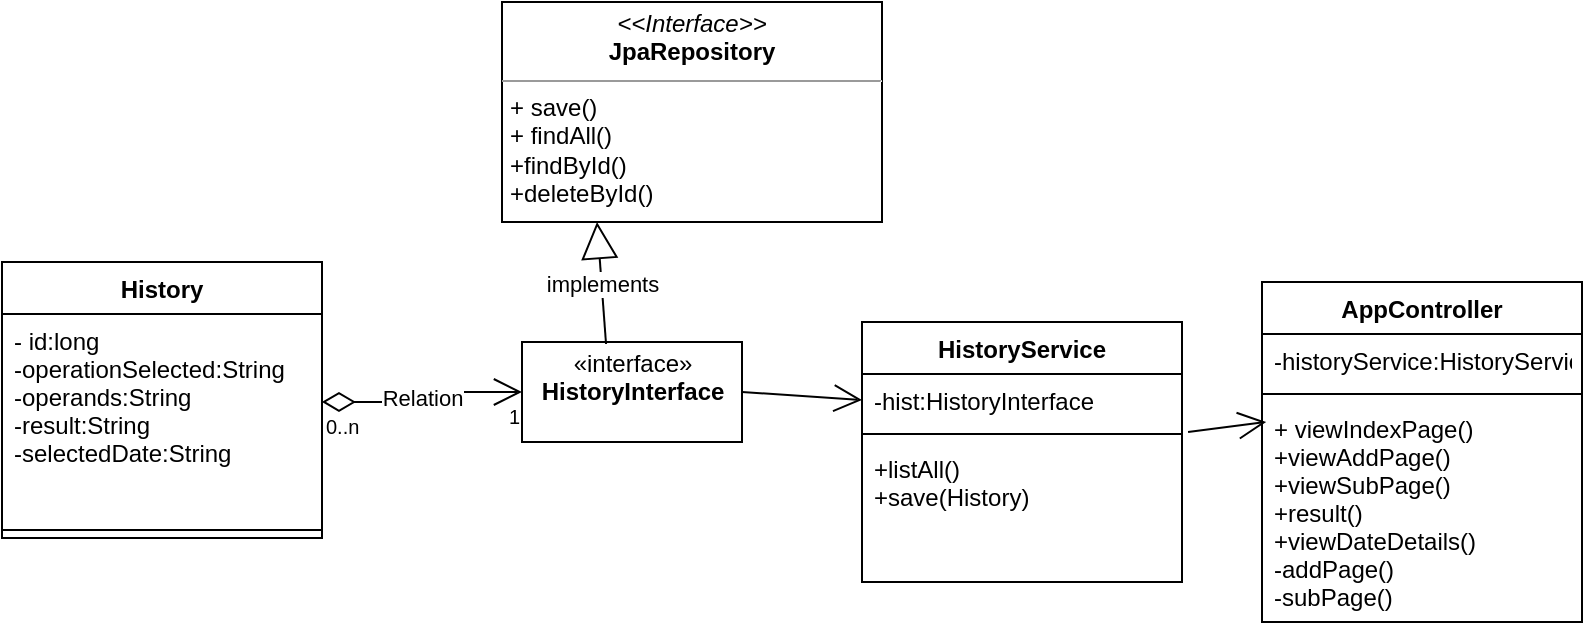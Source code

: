 <mxfile version="12.9.14" type="device"><diagram id="C5RBs43oDa-KdzZeNtuy" name="Page-1"><mxGraphModel dx="868" dy="450" grid="1" gridSize="10" guides="1" tooltips="1" connect="1" arrows="1" fold="1" page="1" pageScale="1" pageWidth="827" pageHeight="1169" math="0" shadow="0"><root><mxCell id="WIyWlLk6GJQsqaUBKTNV-0"/><mxCell id="WIyWlLk6GJQsqaUBKTNV-1" parent="WIyWlLk6GJQsqaUBKTNV-0"/><mxCell id="oh3AbRajIevYx80hy8ZI-0" value="History" style="swimlane;fontStyle=1;align=center;verticalAlign=top;childLayout=stackLayout;horizontal=1;startSize=26;horizontalStack=0;resizeParent=1;resizeParentMax=0;resizeLast=0;collapsible=1;marginBottom=0;" vertex="1" parent="WIyWlLk6GJQsqaUBKTNV-1"><mxGeometry x="30" y="130" width="160" height="138" as="geometry"/></mxCell><mxCell id="oh3AbRajIevYx80hy8ZI-1" value="- id:long&#10;-operationSelected:String&#10;-operands:String&#10;-result:String&#10;-selectedDate:String&#10;" style="text;strokeColor=none;fillColor=none;align=left;verticalAlign=top;spacingLeft=4;spacingRight=4;overflow=hidden;rotatable=0;points=[[0,0.5],[1,0.5]];portConstraint=eastwest;" vertex="1" parent="oh3AbRajIevYx80hy8ZI-0"><mxGeometry y="26" width="160" height="104" as="geometry"/></mxCell><mxCell id="oh3AbRajIevYx80hy8ZI-2" value="" style="line;strokeWidth=1;fillColor=none;align=left;verticalAlign=middle;spacingTop=-1;spacingLeft=3;spacingRight=3;rotatable=0;labelPosition=right;points=[];portConstraint=eastwest;" vertex="1" parent="oh3AbRajIevYx80hy8ZI-0"><mxGeometry y="130" width="160" height="8" as="geometry"/></mxCell><mxCell id="oh3AbRajIevYx80hy8ZI-4" value="«interface»&lt;br&gt;&lt;b&gt;HistoryInterface&lt;br&gt;&lt;br&gt;&lt;/b&gt;" style="html=1;" vertex="1" parent="WIyWlLk6GJQsqaUBKTNV-1"><mxGeometry x="290" y="170" width="110" height="50" as="geometry"/></mxCell><mxCell id="oh3AbRajIevYx80hy8ZI-6" value="&lt;p style=&quot;margin: 0px ; margin-top: 4px ; text-align: center&quot;&gt;&lt;i&gt;&amp;lt;&amp;lt;Interface&amp;gt;&amp;gt;&lt;/i&gt;&lt;br&gt;&lt;b&gt;JpaRepository&lt;/b&gt;&lt;br&gt;&lt;/p&gt;&lt;hr size=&quot;1&quot;&gt;&lt;p style=&quot;margin: 0px ; margin-left: 4px&quot;&gt;&lt;span&gt;+ save()&lt;/span&gt;&lt;/p&gt;&lt;p style=&quot;margin: 0px ; margin-left: 4px&quot;&gt;+ findAll()&lt;/p&gt;&lt;p style=&quot;margin: 0px ; margin-left: 4px&quot;&gt;+findById()&lt;/p&gt;&lt;p style=&quot;margin: 0px ; margin-left: 4px&quot;&gt;+deleteById()&lt;/p&gt;" style="verticalAlign=top;align=left;overflow=fill;fontSize=12;fontFamily=Helvetica;html=1;" vertex="1" parent="WIyWlLk6GJQsqaUBKTNV-1"><mxGeometry x="280" width="190" height="110" as="geometry"/></mxCell><mxCell id="oh3AbRajIevYx80hy8ZI-7" value="HistoryService" style="swimlane;fontStyle=1;align=center;verticalAlign=top;childLayout=stackLayout;horizontal=1;startSize=26;horizontalStack=0;resizeParent=1;resizeParentMax=0;resizeLast=0;collapsible=1;marginBottom=0;" vertex="1" parent="WIyWlLk6GJQsqaUBKTNV-1"><mxGeometry x="460" y="160" width="160" height="130" as="geometry"/></mxCell><mxCell id="oh3AbRajIevYx80hy8ZI-8" value="-hist:HistoryInterface" style="text;strokeColor=none;fillColor=none;align=left;verticalAlign=top;spacingLeft=4;spacingRight=4;overflow=hidden;rotatable=0;points=[[0,0.5],[1,0.5]];portConstraint=eastwest;" vertex="1" parent="oh3AbRajIevYx80hy8ZI-7"><mxGeometry y="26" width="160" height="26" as="geometry"/></mxCell><mxCell id="oh3AbRajIevYx80hy8ZI-9" value="" style="line;strokeWidth=1;fillColor=none;align=left;verticalAlign=middle;spacingTop=-1;spacingLeft=3;spacingRight=3;rotatable=0;labelPosition=right;points=[];portConstraint=eastwest;" vertex="1" parent="oh3AbRajIevYx80hy8ZI-7"><mxGeometry y="52" width="160" height="8" as="geometry"/></mxCell><mxCell id="oh3AbRajIevYx80hy8ZI-10" value="+listAll()&#10;+save(History)&#10;" style="text;strokeColor=none;fillColor=none;align=left;verticalAlign=top;spacingLeft=4;spacingRight=4;overflow=hidden;rotatable=0;points=[[0,0.5],[1,0.5]];portConstraint=eastwest;" vertex="1" parent="oh3AbRajIevYx80hy8ZI-7"><mxGeometry y="60" width="160" height="70" as="geometry"/></mxCell><mxCell id="oh3AbRajIevYx80hy8ZI-15" value="Relation" style="endArrow=open;html=1;endSize=12;startArrow=diamondThin;startSize=14;startFill=0;edgeStyle=orthogonalEdgeStyle;entryX=0;entryY=0.5;entryDx=0;entryDy=0;exitX=1;exitY=0.423;exitDx=0;exitDy=0;exitPerimeter=0;" edge="1" parent="WIyWlLk6GJQsqaUBKTNV-1" source="oh3AbRajIevYx80hy8ZI-1" target="oh3AbRajIevYx80hy8ZI-4"><mxGeometry relative="1" as="geometry"><mxPoint x="330" y="220" as="sourcePoint"/><mxPoint x="490" y="220" as="targetPoint"/><Array as="points"/></mxGeometry></mxCell><mxCell id="oh3AbRajIevYx80hy8ZI-16" value="0..n" style="resizable=0;html=1;align=left;verticalAlign=top;labelBackgroundColor=#ffffff;fontSize=10;" connectable="0" vertex="1" parent="oh3AbRajIevYx80hy8ZI-15"><mxGeometry x="-1" relative="1" as="geometry"/></mxCell><mxCell id="oh3AbRajIevYx80hy8ZI-17" value="1" style="resizable=0;html=1;align=right;verticalAlign=top;labelBackgroundColor=#ffffff;fontSize=10;" connectable="0" vertex="1" parent="oh3AbRajIevYx80hy8ZI-15"><mxGeometry x="1" relative="1" as="geometry"/></mxCell><mxCell id="oh3AbRajIevYx80hy8ZI-18" value="implements" style="endArrow=block;endSize=16;endFill=0;html=1;exitX=0.382;exitY=0.02;exitDx=0;exitDy=0;exitPerimeter=0;entryX=0.25;entryY=1;entryDx=0;entryDy=0;" edge="1" parent="WIyWlLk6GJQsqaUBKTNV-1" source="oh3AbRajIevYx80hy8ZI-4" target="oh3AbRajIevYx80hy8ZI-6"><mxGeometry width="160" relative="1" as="geometry"><mxPoint x="330" y="220" as="sourcePoint"/><mxPoint x="490" y="220" as="targetPoint"/></mxGeometry></mxCell><mxCell id="oh3AbRajIevYx80hy8ZI-19" value="" style="endArrow=open;endFill=1;endSize=12;html=1;exitX=1;exitY=0.5;exitDx=0;exitDy=0;entryX=0;entryY=0.5;entryDx=0;entryDy=0;" edge="1" parent="WIyWlLk6GJQsqaUBKTNV-1" source="oh3AbRajIevYx80hy8ZI-4" target="oh3AbRajIevYx80hy8ZI-8"><mxGeometry width="160" relative="1" as="geometry"><mxPoint x="330" y="220" as="sourcePoint"/><mxPoint x="490" y="220" as="targetPoint"/></mxGeometry></mxCell><mxCell id="oh3AbRajIevYx80hy8ZI-20" value="" style="endArrow=open;endFill=1;endSize=12;html=1;exitX=1.019;exitY=-0.071;exitDx=0;exitDy=0;exitPerimeter=0;entryX=0.013;entryY=0.091;entryDx=0;entryDy=0;entryPerimeter=0;" edge="1" parent="WIyWlLk6GJQsqaUBKTNV-1" source="oh3AbRajIevYx80hy8ZI-10" target="oh3AbRajIevYx80hy8ZI-14"><mxGeometry width="160" relative="1" as="geometry"><mxPoint x="330" y="220" as="sourcePoint"/><mxPoint x="490" y="220" as="targetPoint"/></mxGeometry></mxCell><mxCell id="oh3AbRajIevYx80hy8ZI-11" value="AppController" style="swimlane;fontStyle=1;align=center;verticalAlign=top;childLayout=stackLayout;horizontal=1;startSize=26;horizontalStack=0;resizeParent=1;resizeParentMax=0;resizeLast=0;collapsible=1;marginBottom=0;" vertex="1" parent="WIyWlLk6GJQsqaUBKTNV-1"><mxGeometry x="660" y="140" width="160" height="170" as="geometry"/></mxCell><mxCell id="oh3AbRajIevYx80hy8ZI-12" value="-historyService:HistoryService" style="text;strokeColor=none;fillColor=none;align=left;verticalAlign=top;spacingLeft=4;spacingRight=4;overflow=hidden;rotatable=0;points=[[0,0.5],[1,0.5]];portConstraint=eastwest;" vertex="1" parent="oh3AbRajIevYx80hy8ZI-11"><mxGeometry y="26" width="160" height="26" as="geometry"/></mxCell><mxCell id="oh3AbRajIevYx80hy8ZI-13" value="" style="line;strokeWidth=1;fillColor=none;align=left;verticalAlign=middle;spacingTop=-1;spacingLeft=3;spacingRight=3;rotatable=0;labelPosition=right;points=[];portConstraint=eastwest;" vertex="1" parent="oh3AbRajIevYx80hy8ZI-11"><mxGeometry y="52" width="160" height="8" as="geometry"/></mxCell><mxCell id="oh3AbRajIevYx80hy8ZI-14" value="+ viewIndexPage()&#10;+viewAddPage()&#10;+viewSubPage()&#10;+result()&#10;+viewDateDetails()&#10;-addPage()&#10;-subPage()" style="text;strokeColor=none;fillColor=none;align=left;verticalAlign=top;spacingLeft=4;spacingRight=4;overflow=hidden;rotatable=0;points=[[0,0.5],[1,0.5]];portConstraint=eastwest;" vertex="1" parent="oh3AbRajIevYx80hy8ZI-11"><mxGeometry y="60" width="160" height="110" as="geometry"/></mxCell></root></mxGraphModel></diagram></mxfile>